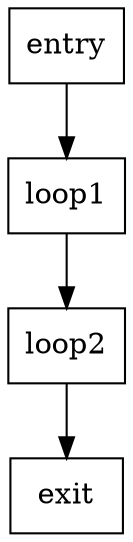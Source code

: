 digraph CFG {
    entry [shape=box];
    loop1 [shape=box];
    loop2 [shape=box];
    exit [shape=box];
    entry -> loop1;
    loop1 -> loop2;
    loop2 -> exit;
}
